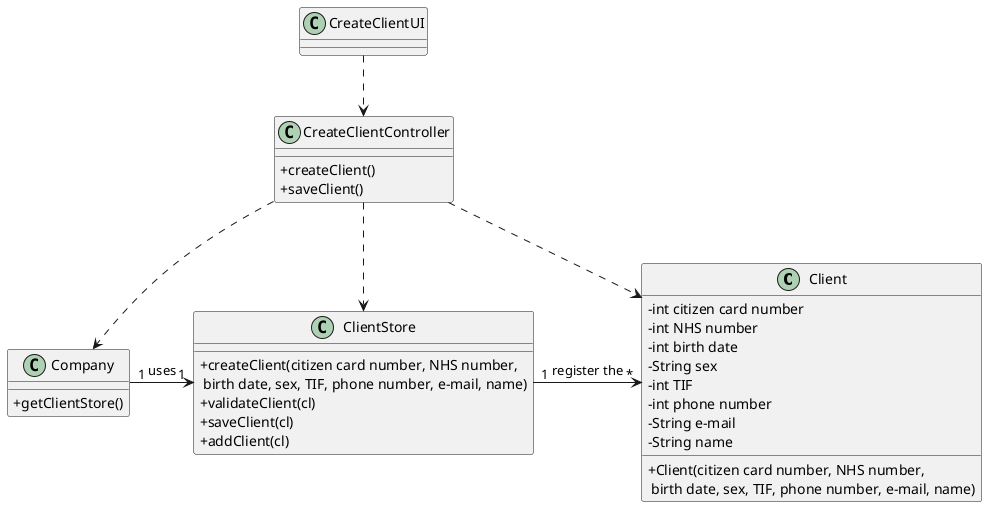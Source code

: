 @startuml
skinparam classAttributeIconSize 0

class Client {
  -int citizen card number
  -int NHS number
  -int birth date
  -String sex
  -int TIF
  -int phone number
  -String e-mail
  -String name
  +Client(citizen card number, NHS number,\n birth date, sex, TIF, phone number, e-mail, name)
}

class Company {
  +getClientStore()
}

class ClientStore {
  +createClient(citizen card number, NHS number,\n birth date, sex, TIF, phone number, e-mail, name)
  +validateClient(cl)
  +saveClient(cl)
  +addClient(cl)
}

class CreateClientController {
  +createClient()
  +saveClient()
}

class CreateClientUI {

}

CreateClientUI ..> CreateClientController
CreateClientController ..> Company
CreateClientController ..> Client
CreateClientController ..> ClientStore
Company "1" -> "1" ClientStore : uses
ClientStore "1" -> "*" Client : register the



@enduml